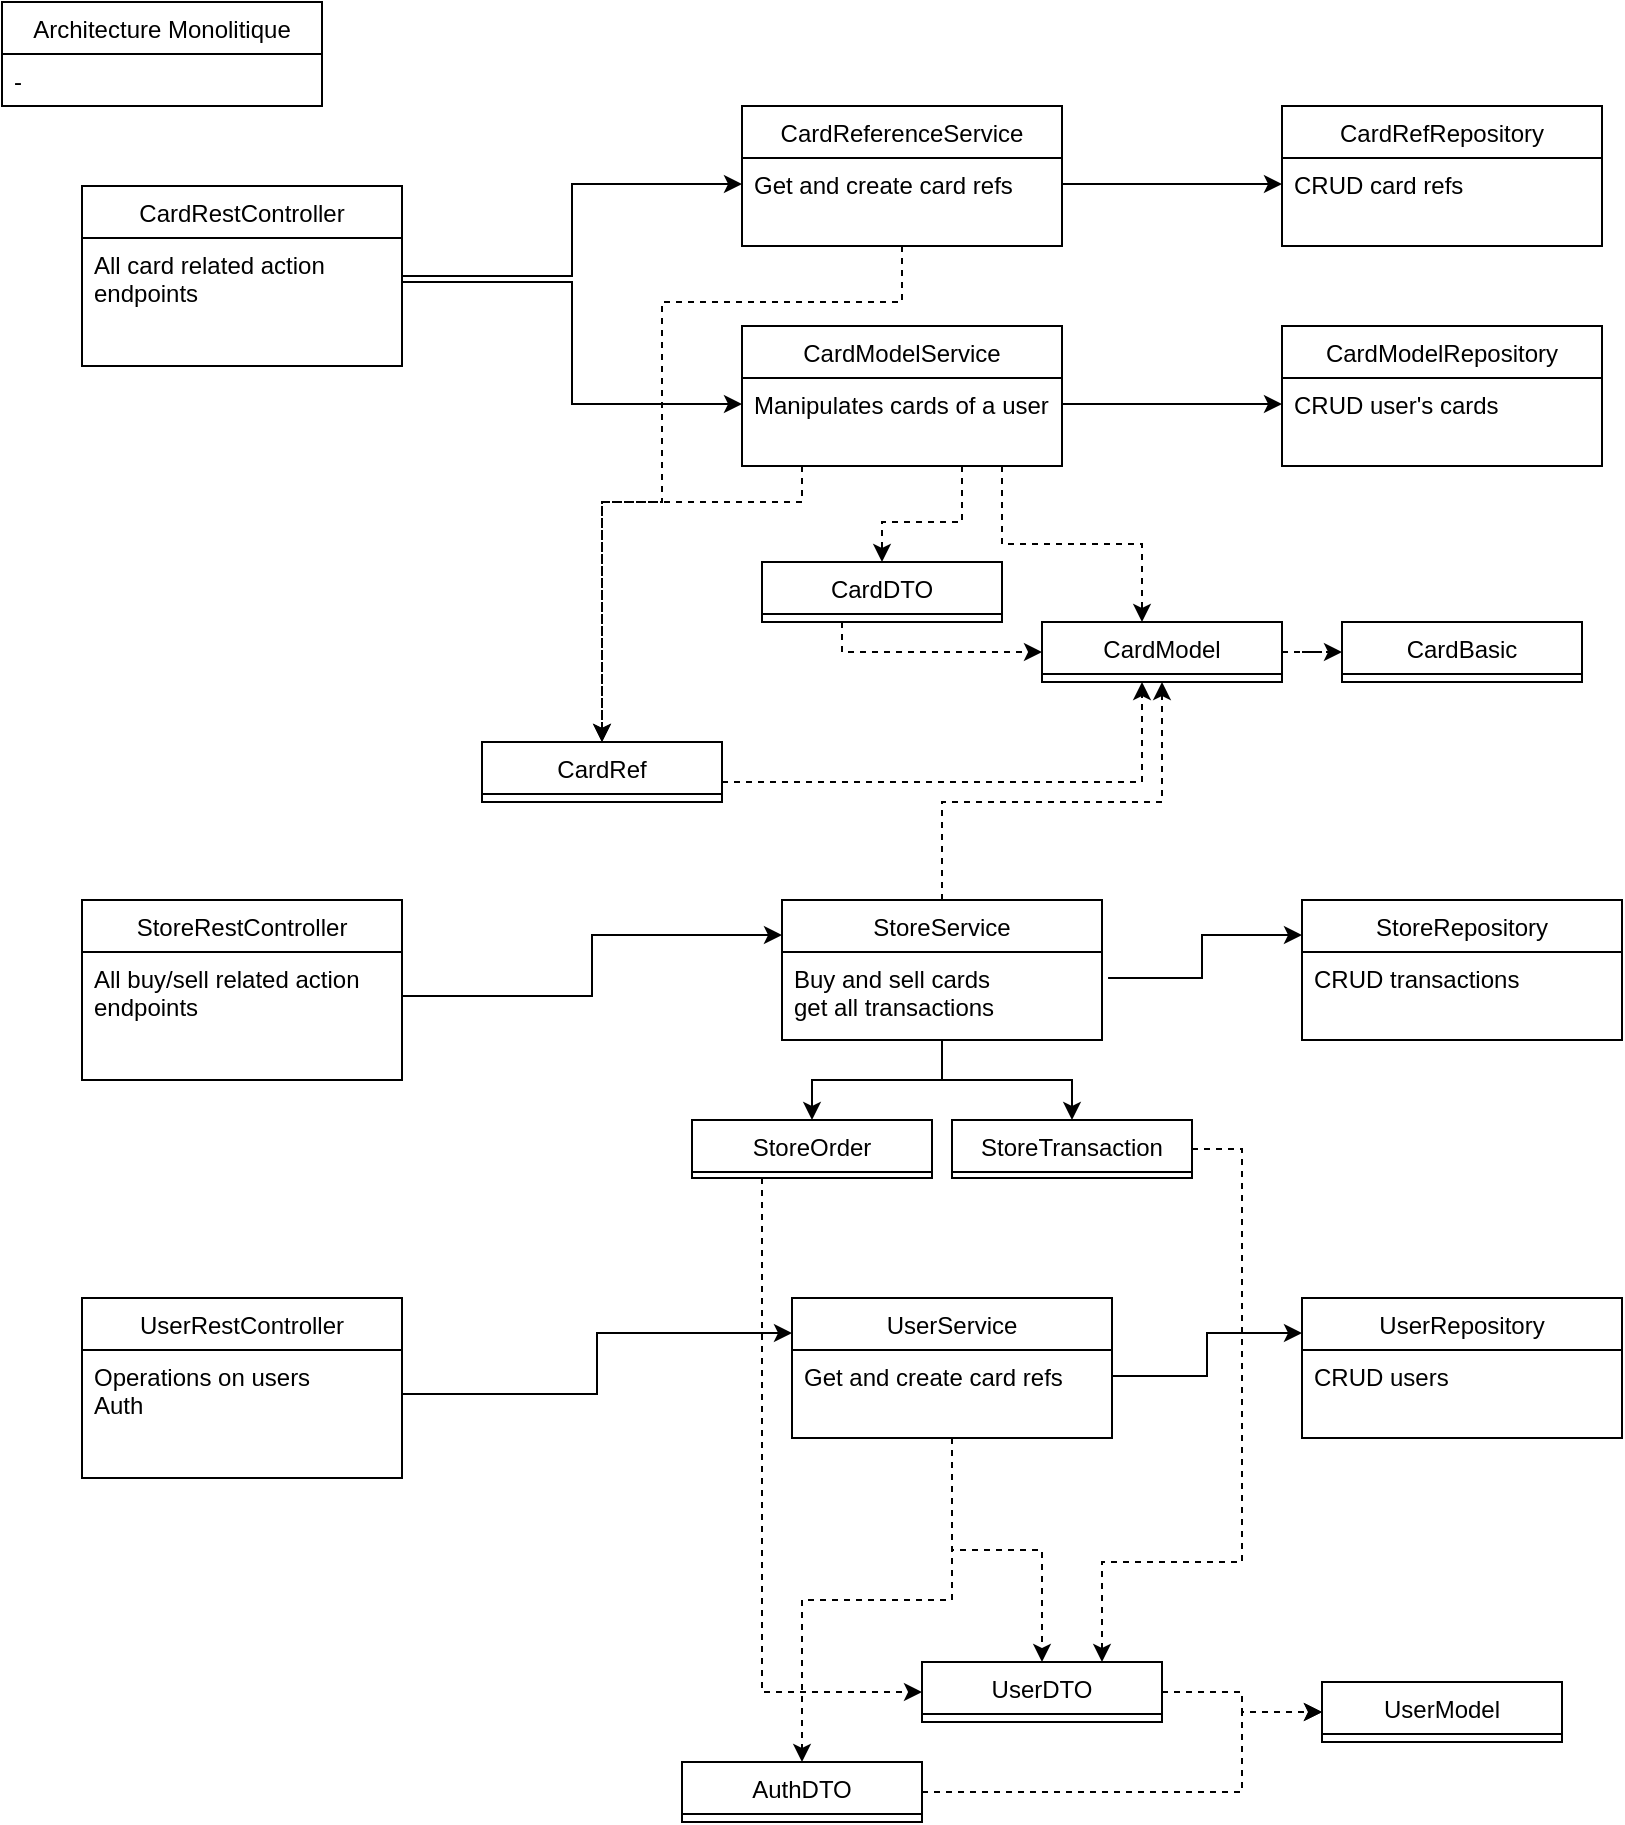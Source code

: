 <mxfile version="20.6.0" type="github">
  <diagram id="C5RBs43oDa-KdzZeNtuy" name="Page-1">
    <mxGraphModel dx="996" dy="658" grid="1" gridSize="10" guides="1" tooltips="1" connect="1" arrows="1" fold="1" page="1" pageScale="1" pageWidth="827" pageHeight="1169" math="0" shadow="0">
      <root>
        <mxCell id="WIyWlLk6GJQsqaUBKTNV-0" />
        <mxCell id="WIyWlLk6GJQsqaUBKTNV-1" parent="WIyWlLk6GJQsqaUBKTNV-0" />
        <mxCell id="zkfFHV4jXpPFQw0GAbJ--13" value="CardModelRepository" style="swimlane;fontStyle=0;align=center;verticalAlign=top;childLayout=stackLayout;horizontal=1;startSize=26;horizontalStack=0;resizeParent=1;resizeLast=0;collapsible=1;marginBottom=0;rounded=0;shadow=0;strokeWidth=1;" parent="WIyWlLk6GJQsqaUBKTNV-1" vertex="1">
          <mxGeometry x="640" y="162" width="160" height="70" as="geometry">
            <mxRectangle x="340" y="380" width="170" height="26" as="alternateBounds" />
          </mxGeometry>
        </mxCell>
        <mxCell id="zkfFHV4jXpPFQw0GAbJ--14" value="CRUD user&#39;s cards" style="text;align=left;verticalAlign=top;spacingLeft=4;spacingRight=4;overflow=hidden;rotatable=0;points=[[0,0.5],[1,0.5]];portConstraint=eastwest;" parent="zkfFHV4jXpPFQw0GAbJ--13" vertex="1">
          <mxGeometry y="26" width="160" height="26" as="geometry" />
        </mxCell>
        <mxCell id="M7FaGCQfdh80yaX1_vpF-79" style="edgeStyle=orthogonalEdgeStyle;rounded=0;orthogonalLoop=1;jettySize=auto;html=1;dashed=1;" edge="1" parent="WIyWlLk6GJQsqaUBKTNV-1" source="zkfFHV4jXpPFQw0GAbJ--17" target="M7FaGCQfdh80yaX1_vpF-71">
          <mxGeometry relative="1" as="geometry">
            <Array as="points">
              <mxPoint x="480" y="260" />
              <mxPoint x="440" y="260" />
            </Array>
          </mxGeometry>
        </mxCell>
        <mxCell id="M7FaGCQfdh80yaX1_vpF-80" style="edgeStyle=orthogonalEdgeStyle;rounded=0;orthogonalLoop=1;jettySize=auto;html=1;entryX=0.5;entryY=0;entryDx=0;entryDy=0;dashed=1;" edge="1" parent="WIyWlLk6GJQsqaUBKTNV-1" source="zkfFHV4jXpPFQw0GAbJ--17" target="M7FaGCQfdh80yaX1_vpF-74">
          <mxGeometry relative="1" as="geometry">
            <Array as="points">
              <mxPoint x="400" y="250" />
              <mxPoint x="300" y="250" />
            </Array>
          </mxGeometry>
        </mxCell>
        <mxCell id="M7FaGCQfdh80yaX1_vpF-81" style="edgeStyle=orthogonalEdgeStyle;rounded=0;orthogonalLoop=1;jettySize=auto;html=1;dashed=1;" edge="1" parent="WIyWlLk6GJQsqaUBKTNV-1" source="zkfFHV4jXpPFQw0GAbJ--17" target="M7FaGCQfdh80yaX1_vpF-75">
          <mxGeometry relative="1" as="geometry">
            <Array as="points">
              <mxPoint x="500" y="271" />
              <mxPoint x="570" y="271" />
            </Array>
          </mxGeometry>
        </mxCell>
        <mxCell id="zkfFHV4jXpPFQw0GAbJ--17" value="CardModelService" style="swimlane;fontStyle=0;align=center;verticalAlign=top;childLayout=stackLayout;horizontal=1;startSize=26;horizontalStack=0;resizeParent=1;resizeLast=0;collapsible=1;marginBottom=0;rounded=0;shadow=0;strokeWidth=1;" parent="WIyWlLk6GJQsqaUBKTNV-1" vertex="1">
          <mxGeometry x="370" y="162" width="160" height="70" as="geometry">
            <mxRectangle x="550" y="140" width="160" height="26" as="alternateBounds" />
          </mxGeometry>
        </mxCell>
        <mxCell id="zkfFHV4jXpPFQw0GAbJ--18" value="Manipulates cards of a user" style="text;align=left;verticalAlign=top;spacingLeft=4;spacingRight=4;overflow=hidden;rotatable=0;points=[[0,0.5],[1,0.5]];portConstraint=eastwest;" parent="zkfFHV4jXpPFQw0GAbJ--17" vertex="1">
          <mxGeometry y="26" width="160" height="26" as="geometry" />
        </mxCell>
        <mxCell id="M7FaGCQfdh80yaX1_vpF-14" value="CardRefRepository" style="swimlane;fontStyle=0;align=center;verticalAlign=top;childLayout=stackLayout;horizontal=1;startSize=26;horizontalStack=0;resizeParent=1;resizeLast=0;collapsible=1;marginBottom=0;rounded=0;shadow=0;strokeWidth=1;" vertex="1" parent="WIyWlLk6GJQsqaUBKTNV-1">
          <mxGeometry x="640" y="52" width="160" height="70" as="geometry">
            <mxRectangle x="340" y="380" width="170" height="26" as="alternateBounds" />
          </mxGeometry>
        </mxCell>
        <mxCell id="M7FaGCQfdh80yaX1_vpF-15" value="CRUD card refs" style="text;align=left;verticalAlign=top;spacingLeft=4;spacingRight=4;overflow=hidden;rotatable=0;points=[[0,0.5],[1,0.5]];portConstraint=eastwest;" vertex="1" parent="M7FaGCQfdh80yaX1_vpF-14">
          <mxGeometry y="26" width="160" height="26" as="geometry" />
        </mxCell>
        <mxCell id="M7FaGCQfdh80yaX1_vpF-17" value="Architecture Monolitique" style="swimlane;fontStyle=0;align=center;verticalAlign=top;childLayout=stackLayout;horizontal=1;startSize=26;horizontalStack=0;resizeParent=1;resizeLast=0;collapsible=1;marginBottom=0;rounded=0;shadow=0;strokeWidth=1;" vertex="1" parent="WIyWlLk6GJQsqaUBKTNV-1">
          <mxGeometry width="160" height="52" as="geometry">
            <mxRectangle x="340" y="380" width="170" height="26" as="alternateBounds" />
          </mxGeometry>
        </mxCell>
        <mxCell id="M7FaGCQfdh80yaX1_vpF-18" value="-" style="text;align=left;verticalAlign=top;spacingLeft=4;spacingRight=4;overflow=hidden;rotatable=0;points=[[0,0.5],[1,0.5]];portConstraint=eastwest;" vertex="1" parent="M7FaGCQfdh80yaX1_vpF-17">
          <mxGeometry y="26" width="160" height="26" as="geometry" />
        </mxCell>
        <mxCell id="M7FaGCQfdh80yaX1_vpF-87" style="edgeStyle=orthogonalEdgeStyle;rounded=0;orthogonalLoop=1;jettySize=auto;html=1;exitX=0.5;exitY=1;exitDx=0;exitDy=0;entryX=0.5;entryY=0;entryDx=0;entryDy=0;dashed=1;" edge="1" parent="WIyWlLk6GJQsqaUBKTNV-1" source="M7FaGCQfdh80yaX1_vpF-20" target="M7FaGCQfdh80yaX1_vpF-74">
          <mxGeometry relative="1" as="geometry">
            <Array as="points">
              <mxPoint x="450" y="150" />
              <mxPoint x="330" y="150" />
              <mxPoint x="330" y="250" />
              <mxPoint x="300" y="250" />
            </Array>
          </mxGeometry>
        </mxCell>
        <mxCell id="M7FaGCQfdh80yaX1_vpF-20" value="CardReferenceService" style="swimlane;fontStyle=0;align=center;verticalAlign=top;childLayout=stackLayout;horizontal=1;startSize=26;horizontalStack=0;resizeParent=1;resizeLast=0;collapsible=1;marginBottom=0;rounded=0;shadow=0;strokeWidth=1;" vertex="1" parent="WIyWlLk6GJQsqaUBKTNV-1">
          <mxGeometry x="370" y="52" width="160" height="70" as="geometry">
            <mxRectangle x="340" y="380" width="170" height="26" as="alternateBounds" />
          </mxGeometry>
        </mxCell>
        <mxCell id="M7FaGCQfdh80yaX1_vpF-21" value="Get and create card refs" style="text;align=left;verticalAlign=top;spacingLeft=4;spacingRight=4;overflow=hidden;rotatable=0;points=[[0,0.5],[1,0.5]];portConstraint=eastwest;" vertex="1" parent="M7FaGCQfdh80yaX1_vpF-20">
          <mxGeometry y="26" width="160" height="26" as="geometry" />
        </mxCell>
        <mxCell id="M7FaGCQfdh80yaX1_vpF-26" style="edgeStyle=orthogonalEdgeStyle;rounded=0;orthogonalLoop=1;jettySize=auto;html=1;entryX=0;entryY=0.5;entryDx=0;entryDy=0;" edge="1" parent="WIyWlLk6GJQsqaUBKTNV-1" source="M7FaGCQfdh80yaX1_vpF-23" target="M7FaGCQfdh80yaX1_vpF-21">
          <mxGeometry relative="1" as="geometry" />
        </mxCell>
        <mxCell id="M7FaGCQfdh80yaX1_vpF-23" value="CardRestController" style="swimlane;fontStyle=0;align=center;verticalAlign=top;childLayout=stackLayout;horizontal=1;startSize=26;horizontalStack=0;resizeParent=1;resizeLast=0;collapsible=1;marginBottom=0;rounded=0;shadow=0;strokeWidth=1;" vertex="1" parent="WIyWlLk6GJQsqaUBKTNV-1">
          <mxGeometry x="40" y="92" width="160" height="90" as="geometry">
            <mxRectangle x="340" y="380" width="170" height="26" as="alternateBounds" />
          </mxGeometry>
        </mxCell>
        <mxCell id="M7FaGCQfdh80yaX1_vpF-24" value="All card related action endpoints" style="text;align=left;verticalAlign=top;spacingLeft=4;spacingRight=4;overflow=hidden;rotatable=0;points=[[0,0.5],[1,0.5]];portConstraint=eastwest;whiteSpace=wrap;" vertex="1" parent="M7FaGCQfdh80yaX1_vpF-23">
          <mxGeometry y="26" width="160" height="44" as="geometry" />
        </mxCell>
        <mxCell id="M7FaGCQfdh80yaX1_vpF-27" style="edgeStyle=orthogonalEdgeStyle;rounded=0;orthogonalLoop=1;jettySize=auto;html=1;entryX=0;entryY=0.5;entryDx=0;entryDy=0;" edge="1" parent="WIyWlLk6GJQsqaUBKTNV-1" source="M7FaGCQfdh80yaX1_vpF-24" target="zkfFHV4jXpPFQw0GAbJ--18">
          <mxGeometry relative="1" as="geometry" />
        </mxCell>
        <mxCell id="M7FaGCQfdh80yaX1_vpF-28" style="edgeStyle=orthogonalEdgeStyle;rounded=0;orthogonalLoop=1;jettySize=auto;html=1;entryX=0;entryY=0.5;entryDx=0;entryDy=0;" edge="1" parent="WIyWlLk6GJQsqaUBKTNV-1" source="M7FaGCQfdh80yaX1_vpF-21" target="M7FaGCQfdh80yaX1_vpF-15">
          <mxGeometry relative="1" as="geometry" />
        </mxCell>
        <mxCell id="M7FaGCQfdh80yaX1_vpF-29" style="edgeStyle=orthogonalEdgeStyle;rounded=0;orthogonalLoop=1;jettySize=auto;html=1;entryX=0;entryY=0.5;entryDx=0;entryDy=0;" edge="1" parent="WIyWlLk6GJQsqaUBKTNV-1" source="zkfFHV4jXpPFQw0GAbJ--18" target="zkfFHV4jXpPFQw0GAbJ--14">
          <mxGeometry relative="1" as="geometry" />
        </mxCell>
        <mxCell id="M7FaGCQfdh80yaX1_vpF-34" value="StoreRepository" style="swimlane;fontStyle=0;align=center;verticalAlign=top;childLayout=stackLayout;horizontal=1;startSize=26;horizontalStack=0;resizeParent=1;resizeLast=0;collapsible=1;marginBottom=0;rounded=0;shadow=0;strokeWidth=1;" vertex="1" parent="WIyWlLk6GJQsqaUBKTNV-1">
          <mxGeometry x="650" y="449" width="160" height="70" as="geometry">
            <mxRectangle x="340" y="380" width="170" height="26" as="alternateBounds" />
          </mxGeometry>
        </mxCell>
        <mxCell id="M7FaGCQfdh80yaX1_vpF-35" value="CRUD transactions" style="text;align=left;verticalAlign=top;spacingLeft=4;spacingRight=4;overflow=hidden;rotatable=0;points=[[0,0.5],[1,0.5]];portConstraint=eastwest;" vertex="1" parent="M7FaGCQfdh80yaX1_vpF-34">
          <mxGeometry y="26" width="160" height="26" as="geometry" />
        </mxCell>
        <mxCell id="M7FaGCQfdh80yaX1_vpF-61" style="edgeStyle=orthogonalEdgeStyle;rounded=0;orthogonalLoop=1;jettySize=auto;html=1;entryX=0.5;entryY=0;entryDx=0;entryDy=0;" edge="1" parent="WIyWlLk6GJQsqaUBKTNV-1" source="M7FaGCQfdh80yaX1_vpF-36" target="M7FaGCQfdh80yaX1_vpF-56">
          <mxGeometry relative="1" as="geometry" />
        </mxCell>
        <mxCell id="M7FaGCQfdh80yaX1_vpF-62" style="edgeStyle=orthogonalEdgeStyle;rounded=0;orthogonalLoop=1;jettySize=auto;html=1;" edge="1" parent="WIyWlLk6GJQsqaUBKTNV-1" source="M7FaGCQfdh80yaX1_vpF-36" target="M7FaGCQfdh80yaX1_vpF-58">
          <mxGeometry relative="1" as="geometry" />
        </mxCell>
        <mxCell id="M7FaGCQfdh80yaX1_vpF-88" style="edgeStyle=orthogonalEdgeStyle;rounded=0;orthogonalLoop=1;jettySize=auto;html=1;entryX=0.5;entryY=1;entryDx=0;entryDy=0;dashed=1;" edge="1" parent="WIyWlLk6GJQsqaUBKTNV-1" source="M7FaGCQfdh80yaX1_vpF-36" target="M7FaGCQfdh80yaX1_vpF-75">
          <mxGeometry relative="1" as="geometry">
            <Array as="points">
              <mxPoint x="470" y="400" />
              <mxPoint x="580" y="400" />
            </Array>
          </mxGeometry>
        </mxCell>
        <mxCell id="M7FaGCQfdh80yaX1_vpF-36" value="StoreService" style="swimlane;fontStyle=0;align=center;verticalAlign=top;childLayout=stackLayout;horizontal=1;startSize=26;horizontalStack=0;resizeParent=1;resizeLast=0;collapsible=1;marginBottom=0;rounded=0;shadow=0;strokeWidth=1;" vertex="1" parent="WIyWlLk6GJQsqaUBKTNV-1">
          <mxGeometry x="390" y="449" width="160" height="70" as="geometry">
            <mxRectangle x="340" y="380" width="170" height="26" as="alternateBounds" />
          </mxGeometry>
        </mxCell>
        <mxCell id="M7FaGCQfdh80yaX1_vpF-37" value="Buy and sell cards&#xa;get all transactions" style="text;align=left;verticalAlign=top;spacingLeft=4;spacingRight=4;overflow=hidden;rotatable=0;points=[[0,0.5],[1,0.5]];portConstraint=eastwest;" vertex="1" parent="M7FaGCQfdh80yaX1_vpF-36">
          <mxGeometry y="26" width="160" height="44" as="geometry" />
        </mxCell>
        <mxCell id="M7FaGCQfdh80yaX1_vpF-39" value="StoreRestController" style="swimlane;fontStyle=0;align=center;verticalAlign=top;childLayout=stackLayout;horizontal=1;startSize=26;horizontalStack=0;resizeParent=1;resizeLast=0;collapsible=1;marginBottom=0;rounded=0;shadow=0;strokeWidth=1;" vertex="1" parent="WIyWlLk6GJQsqaUBKTNV-1">
          <mxGeometry x="40" y="449" width="160" height="90" as="geometry">
            <mxRectangle x="340" y="380" width="170" height="26" as="alternateBounds" />
          </mxGeometry>
        </mxCell>
        <mxCell id="M7FaGCQfdh80yaX1_vpF-40" value="All buy/sell related action endpoints" style="text;align=left;verticalAlign=top;spacingLeft=4;spacingRight=4;overflow=hidden;rotatable=0;points=[[0,0.5],[1,0.5]];portConstraint=eastwest;whiteSpace=wrap;" vertex="1" parent="M7FaGCQfdh80yaX1_vpF-39">
          <mxGeometry y="26" width="160" height="44" as="geometry" />
        </mxCell>
        <mxCell id="M7FaGCQfdh80yaX1_vpF-42" style="edgeStyle=orthogonalEdgeStyle;rounded=0;orthogonalLoop=1;jettySize=auto;html=1;entryX=0;entryY=0.25;entryDx=0;entryDy=0;exitX=1.019;exitY=0.295;exitDx=0;exitDy=0;exitPerimeter=0;" edge="1" parent="WIyWlLk6GJQsqaUBKTNV-1" source="M7FaGCQfdh80yaX1_vpF-37" target="M7FaGCQfdh80yaX1_vpF-34">
          <mxGeometry relative="1" as="geometry">
            <mxPoint x="590" y="469" as="targetPoint" />
          </mxGeometry>
        </mxCell>
        <mxCell id="M7FaGCQfdh80yaX1_vpF-44" style="edgeStyle=orthogonalEdgeStyle;rounded=0;orthogonalLoop=1;jettySize=auto;html=1;entryX=0;entryY=0.25;entryDx=0;entryDy=0;" edge="1" parent="WIyWlLk6GJQsqaUBKTNV-1" source="M7FaGCQfdh80yaX1_vpF-40" target="M7FaGCQfdh80yaX1_vpF-36">
          <mxGeometry relative="1" as="geometry" />
        </mxCell>
        <mxCell id="M7FaGCQfdh80yaX1_vpF-45" value="UserRepository" style="swimlane;fontStyle=0;align=center;verticalAlign=top;childLayout=stackLayout;horizontal=1;startSize=26;horizontalStack=0;resizeParent=1;resizeLast=0;collapsible=1;marginBottom=0;rounded=0;shadow=0;strokeWidth=1;" vertex="1" parent="WIyWlLk6GJQsqaUBKTNV-1">
          <mxGeometry x="650" y="648" width="160" height="70" as="geometry">
            <mxRectangle x="340" y="380" width="170" height="26" as="alternateBounds" />
          </mxGeometry>
        </mxCell>
        <mxCell id="M7FaGCQfdh80yaX1_vpF-46" value="CRUD users" style="text;align=left;verticalAlign=top;spacingLeft=4;spacingRight=4;overflow=hidden;rotatable=0;points=[[0,0.5],[1,0.5]];portConstraint=eastwest;" vertex="1" parent="M7FaGCQfdh80yaX1_vpF-45">
          <mxGeometry y="26" width="160" height="26" as="geometry" />
        </mxCell>
        <mxCell id="M7FaGCQfdh80yaX1_vpF-55" style="edgeStyle=orthogonalEdgeStyle;rounded=0;orthogonalLoop=1;jettySize=auto;html=1;dashed=1;" edge="1" parent="WIyWlLk6GJQsqaUBKTNV-1" source="M7FaGCQfdh80yaX1_vpF-47" target="M7FaGCQfdh80yaX1_vpF-53">
          <mxGeometry relative="1" as="geometry" />
        </mxCell>
        <mxCell id="M7FaGCQfdh80yaX1_vpF-67" style="edgeStyle=orthogonalEdgeStyle;rounded=0;orthogonalLoop=1;jettySize=auto;html=1;entryX=0.5;entryY=0;entryDx=0;entryDy=0;dashed=1;" edge="1" parent="WIyWlLk6GJQsqaUBKTNV-1" source="M7FaGCQfdh80yaX1_vpF-47" target="M7FaGCQfdh80yaX1_vpF-66">
          <mxGeometry relative="1" as="geometry" />
        </mxCell>
        <mxCell id="M7FaGCQfdh80yaX1_vpF-47" value="UserService" style="swimlane;fontStyle=0;align=center;verticalAlign=top;childLayout=stackLayout;horizontal=1;startSize=26;horizontalStack=0;resizeParent=1;resizeLast=0;collapsible=1;marginBottom=0;rounded=0;shadow=0;strokeWidth=1;" vertex="1" parent="WIyWlLk6GJQsqaUBKTNV-1">
          <mxGeometry x="395" y="648" width="160" height="70" as="geometry">
            <mxRectangle x="340" y="380" width="170" height="26" as="alternateBounds" />
          </mxGeometry>
        </mxCell>
        <mxCell id="M7FaGCQfdh80yaX1_vpF-48" value="Get and create card refs" style="text;align=left;verticalAlign=top;spacingLeft=4;spacingRight=4;overflow=hidden;rotatable=0;points=[[0,0.5],[1,0.5]];portConstraint=eastwest;" vertex="1" parent="M7FaGCQfdh80yaX1_vpF-47">
          <mxGeometry y="26" width="160" height="26" as="geometry" />
        </mxCell>
        <mxCell id="M7FaGCQfdh80yaX1_vpF-49" value="UserRestController" style="swimlane;fontStyle=0;align=center;verticalAlign=top;childLayout=stackLayout;horizontal=1;startSize=26;horizontalStack=0;resizeParent=1;resizeLast=0;collapsible=1;marginBottom=0;rounded=0;shadow=0;strokeWidth=1;" vertex="1" parent="WIyWlLk6GJQsqaUBKTNV-1">
          <mxGeometry x="40" y="648" width="160" height="90" as="geometry">
            <mxRectangle x="340" y="380" width="170" height="26" as="alternateBounds" />
          </mxGeometry>
        </mxCell>
        <mxCell id="M7FaGCQfdh80yaX1_vpF-50" value="Operations on users&#xa;Auth" style="text;align=left;verticalAlign=top;spacingLeft=4;spacingRight=4;overflow=hidden;rotatable=0;points=[[0,0.5],[1,0.5]];portConstraint=eastwest;whiteSpace=wrap;" vertex="1" parent="M7FaGCQfdh80yaX1_vpF-49">
          <mxGeometry y="26" width="160" height="44" as="geometry" />
        </mxCell>
        <mxCell id="M7FaGCQfdh80yaX1_vpF-51" style="edgeStyle=orthogonalEdgeStyle;rounded=0;orthogonalLoop=1;jettySize=auto;html=1;entryX=0;entryY=0.25;entryDx=0;entryDy=0;" edge="1" parent="WIyWlLk6GJQsqaUBKTNV-1" source="M7FaGCQfdh80yaX1_vpF-48" target="M7FaGCQfdh80yaX1_vpF-45">
          <mxGeometry relative="1" as="geometry" />
        </mxCell>
        <mxCell id="M7FaGCQfdh80yaX1_vpF-52" style="edgeStyle=orthogonalEdgeStyle;rounded=0;orthogonalLoop=1;jettySize=auto;html=1;entryX=0;entryY=0.25;entryDx=0;entryDy=0;" edge="1" parent="WIyWlLk6GJQsqaUBKTNV-1" source="M7FaGCQfdh80yaX1_vpF-50" target="M7FaGCQfdh80yaX1_vpF-47">
          <mxGeometry relative="1" as="geometry" />
        </mxCell>
        <mxCell id="M7FaGCQfdh80yaX1_vpF-69" style="edgeStyle=orthogonalEdgeStyle;rounded=0;orthogonalLoop=1;jettySize=auto;html=1;dashed=1;" edge="1" parent="WIyWlLk6GJQsqaUBKTNV-1" source="M7FaGCQfdh80yaX1_vpF-53" target="M7FaGCQfdh80yaX1_vpF-65">
          <mxGeometry relative="1" as="geometry" />
        </mxCell>
        <mxCell id="M7FaGCQfdh80yaX1_vpF-53" value="UserDTO" style="swimlane;fontStyle=0;align=center;verticalAlign=top;childLayout=stackLayout;horizontal=1;startSize=26;horizontalStack=0;resizeParent=1;resizeLast=0;collapsible=1;marginBottom=0;rounded=0;shadow=0;strokeWidth=1;" vertex="1" parent="WIyWlLk6GJQsqaUBKTNV-1">
          <mxGeometry x="460" y="830" width="120" height="30" as="geometry">
            <mxRectangle x="340" y="380" width="170" height="26" as="alternateBounds" />
          </mxGeometry>
        </mxCell>
        <mxCell id="M7FaGCQfdh80yaX1_vpF-63" style="edgeStyle=orthogonalEdgeStyle;rounded=0;orthogonalLoop=1;jettySize=auto;html=1;dashed=1;entryX=0;entryY=0.5;entryDx=0;entryDy=0;" edge="1" parent="WIyWlLk6GJQsqaUBKTNV-1" source="M7FaGCQfdh80yaX1_vpF-56" target="M7FaGCQfdh80yaX1_vpF-53">
          <mxGeometry relative="1" as="geometry">
            <mxPoint x="440" y="810" as="targetPoint" />
            <Array as="points">
              <mxPoint x="380" y="845" />
            </Array>
          </mxGeometry>
        </mxCell>
        <mxCell id="M7FaGCQfdh80yaX1_vpF-56" value="StoreOrder" style="swimlane;fontStyle=0;align=center;verticalAlign=top;childLayout=stackLayout;horizontal=1;startSize=26;horizontalStack=0;resizeParent=1;resizeLast=0;collapsible=1;marginBottom=0;rounded=0;shadow=0;strokeWidth=1;" vertex="1" parent="WIyWlLk6GJQsqaUBKTNV-1">
          <mxGeometry x="345" y="559" width="120" height="29" as="geometry">
            <mxRectangle x="340" y="380" width="170" height="26" as="alternateBounds" />
          </mxGeometry>
        </mxCell>
        <mxCell id="M7FaGCQfdh80yaX1_vpF-64" style="edgeStyle=orthogonalEdgeStyle;rounded=0;orthogonalLoop=1;jettySize=auto;html=1;dashed=1;entryX=0.75;entryY=0;entryDx=0;entryDy=0;" edge="1" parent="WIyWlLk6GJQsqaUBKTNV-1" source="M7FaGCQfdh80yaX1_vpF-58" target="M7FaGCQfdh80yaX1_vpF-53">
          <mxGeometry relative="1" as="geometry">
            <mxPoint x="630" y="820" as="targetPoint" />
            <Array as="points">
              <mxPoint x="620" y="574" />
              <mxPoint x="620" y="780" />
              <mxPoint x="550" y="780" />
            </Array>
          </mxGeometry>
        </mxCell>
        <mxCell id="M7FaGCQfdh80yaX1_vpF-58" value="StoreTransaction" style="swimlane;fontStyle=0;align=center;verticalAlign=top;childLayout=stackLayout;horizontal=1;startSize=26;horizontalStack=0;resizeParent=1;resizeLast=0;collapsible=1;marginBottom=0;rounded=0;shadow=0;strokeWidth=1;" vertex="1" parent="WIyWlLk6GJQsqaUBKTNV-1">
          <mxGeometry x="475" y="559" width="120" height="29" as="geometry">
            <mxRectangle x="340" y="380" width="170" height="26" as="alternateBounds" />
          </mxGeometry>
        </mxCell>
        <mxCell id="M7FaGCQfdh80yaX1_vpF-65" value="UserModel" style="swimlane;fontStyle=0;align=center;verticalAlign=top;childLayout=stackLayout;horizontal=1;startSize=26;horizontalStack=0;resizeParent=1;resizeLast=0;collapsible=1;marginBottom=0;rounded=0;shadow=0;strokeWidth=1;" vertex="1" parent="WIyWlLk6GJQsqaUBKTNV-1">
          <mxGeometry x="660" y="840" width="120" height="30" as="geometry">
            <mxRectangle x="340" y="380" width="170" height="26" as="alternateBounds" />
          </mxGeometry>
        </mxCell>
        <mxCell id="M7FaGCQfdh80yaX1_vpF-68" style="edgeStyle=orthogonalEdgeStyle;rounded=0;orthogonalLoop=1;jettySize=auto;html=1;entryX=0;entryY=0.5;entryDx=0;entryDy=0;dashed=1;" edge="1" parent="WIyWlLk6GJQsqaUBKTNV-1" source="M7FaGCQfdh80yaX1_vpF-66" target="M7FaGCQfdh80yaX1_vpF-65">
          <mxGeometry relative="1" as="geometry">
            <Array as="points">
              <mxPoint x="620" y="895" />
              <mxPoint x="620" y="855" />
            </Array>
          </mxGeometry>
        </mxCell>
        <mxCell id="M7FaGCQfdh80yaX1_vpF-66" value="AuthDTO" style="swimlane;fontStyle=0;align=center;verticalAlign=top;childLayout=stackLayout;horizontal=1;startSize=26;horizontalStack=0;resizeParent=1;resizeLast=0;collapsible=1;marginBottom=0;rounded=0;shadow=0;strokeWidth=1;" vertex="1" parent="WIyWlLk6GJQsqaUBKTNV-1">
          <mxGeometry x="340" y="880" width="120" height="30" as="geometry">
            <mxRectangle x="340" y="380" width="170" height="26" as="alternateBounds" />
          </mxGeometry>
        </mxCell>
        <mxCell id="M7FaGCQfdh80yaX1_vpF-83" style="edgeStyle=orthogonalEdgeStyle;rounded=0;orthogonalLoop=1;jettySize=auto;html=1;entryX=0;entryY=0.5;entryDx=0;entryDy=0;dashed=1;" edge="1" parent="WIyWlLk6GJQsqaUBKTNV-1" source="M7FaGCQfdh80yaX1_vpF-71" target="M7FaGCQfdh80yaX1_vpF-75">
          <mxGeometry relative="1" as="geometry">
            <mxPoint x="210" y="320" as="targetPoint" />
            <Array as="points">
              <mxPoint x="420" y="325" />
            </Array>
          </mxGeometry>
        </mxCell>
        <mxCell id="M7FaGCQfdh80yaX1_vpF-71" value="CardDTO&#xa;" style="swimlane;fontStyle=0;align=center;verticalAlign=top;childLayout=stackLayout;horizontal=1;startSize=26;horizontalStack=0;resizeParent=1;resizeLast=0;collapsible=1;marginBottom=0;rounded=0;shadow=0;strokeWidth=1;" vertex="1" parent="WIyWlLk6GJQsqaUBKTNV-1">
          <mxGeometry x="380" y="280" width="120" height="30" as="geometry">
            <mxRectangle x="340" y="380" width="170" height="26" as="alternateBounds" />
          </mxGeometry>
        </mxCell>
        <mxCell id="M7FaGCQfdh80yaX1_vpF-72" value="CardBasic&#xa;" style="swimlane;fontStyle=0;align=center;verticalAlign=top;childLayout=stackLayout;horizontal=1;startSize=26;horizontalStack=0;resizeParent=1;resizeLast=0;collapsible=1;marginBottom=0;rounded=0;shadow=0;strokeWidth=1;" vertex="1" parent="WIyWlLk6GJQsqaUBKTNV-1">
          <mxGeometry x="670" y="310" width="120" height="30" as="geometry">
            <mxRectangle x="340" y="380" width="170" height="26" as="alternateBounds" />
          </mxGeometry>
        </mxCell>
        <mxCell id="M7FaGCQfdh80yaX1_vpF-77" style="edgeStyle=orthogonalEdgeStyle;rounded=0;orthogonalLoop=1;jettySize=auto;html=1;dashed=1;" edge="1" parent="WIyWlLk6GJQsqaUBKTNV-1" source="M7FaGCQfdh80yaX1_vpF-74">
          <mxGeometry relative="1" as="geometry">
            <mxPoint x="570" y="340" as="targetPoint" />
            <Array as="points">
              <mxPoint x="570" y="390" />
              <mxPoint x="570" y="340" />
            </Array>
          </mxGeometry>
        </mxCell>
        <mxCell id="M7FaGCQfdh80yaX1_vpF-74" value="CardRef" style="swimlane;fontStyle=0;align=center;verticalAlign=top;childLayout=stackLayout;horizontal=1;startSize=26;horizontalStack=0;resizeParent=1;resizeLast=0;collapsible=1;marginBottom=0;rounded=0;shadow=0;strokeWidth=1;" vertex="1" parent="WIyWlLk6GJQsqaUBKTNV-1">
          <mxGeometry x="240" y="370" width="120" height="30" as="geometry">
            <mxRectangle x="340" y="380" width="170" height="26" as="alternateBounds" />
          </mxGeometry>
        </mxCell>
        <mxCell id="M7FaGCQfdh80yaX1_vpF-76" style="edgeStyle=orthogonalEdgeStyle;rounded=0;orthogonalLoop=1;jettySize=auto;html=1;entryX=0;entryY=0.5;entryDx=0;entryDy=0;dashed=1;" edge="1" parent="WIyWlLk6GJQsqaUBKTNV-1" source="M7FaGCQfdh80yaX1_vpF-75" target="M7FaGCQfdh80yaX1_vpF-72">
          <mxGeometry relative="1" as="geometry" />
        </mxCell>
        <mxCell id="M7FaGCQfdh80yaX1_vpF-75" value="CardModel" style="swimlane;fontStyle=0;align=center;verticalAlign=top;childLayout=stackLayout;horizontal=1;startSize=26;horizontalStack=0;resizeParent=1;resizeLast=0;collapsible=1;marginBottom=0;rounded=0;shadow=0;strokeWidth=1;" vertex="1" parent="WIyWlLk6GJQsqaUBKTNV-1">
          <mxGeometry x="520" y="310" width="120" height="30" as="geometry">
            <mxRectangle x="340" y="380" width="170" height="26" as="alternateBounds" />
          </mxGeometry>
        </mxCell>
      </root>
    </mxGraphModel>
  </diagram>
</mxfile>
